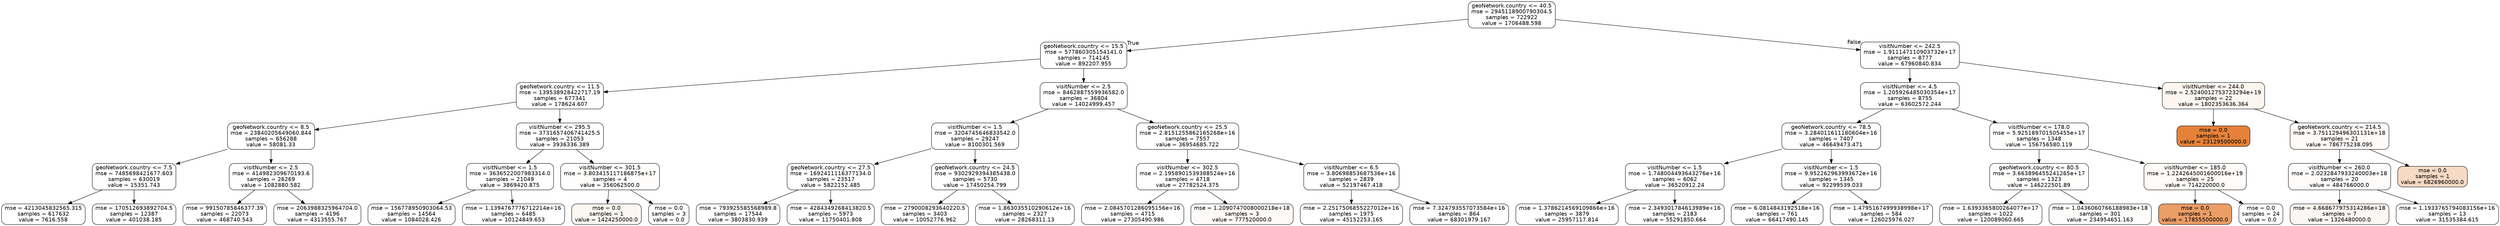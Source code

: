digraph Tree {
node [shape=box, style="filled, rounded", color="black", fontname=helvetica] ;
edge [fontname=helvetica] ;
0 [label="geoNetwork.country <= 40.5\nmse = 2945118900790304.5\nsamples = 722922\nvalue = 1706488.598", fillcolor="#e5813900"] ;
1 [label="geoNetwork.country <= 15.5\nmse = 577860305154141.0\nsamples = 714145\nvalue = 892207.955", fillcolor="#e5813900"] ;
0 -> 1 [labeldistance=2.5, labelangle=45, headlabel="True"] ;
2 [label="geoNetwork.country <= 11.5\nmse = 139538928422717.19\nsamples = 677341\nvalue = 178624.607", fillcolor="#e5813900"] ;
1 -> 2 ;
3 [label="geoNetwork.country <= 8.5\nmse = 23840205649060.844\nsamples = 656288\nvalue = 58081.33", fillcolor="#e5813900"] ;
2 -> 3 ;
4 [label="geoNetwork.country <= 7.5\nmse = 7485698421677.603\nsamples = 630019\nvalue = 15351.743", fillcolor="#e5813900"] ;
3 -> 4 ;
5 [label="mse = 4213045832565.315\nsamples = 617632\nvalue = 7616.558", fillcolor="#e5813900"] ;
4 -> 5 ;
6 [label="mse = 170512693892704.5\nsamples = 12387\nvalue = 401038.185", fillcolor="#e5813900"] ;
4 -> 6 ;
7 [label="visitNumber <= 2.5\nmse = 414982309670193.6\nsamples = 26269\nvalue = 1082880.582", fillcolor="#e5813900"] ;
3 -> 7 ;
8 [label="mse = 99150785846377.39\nsamples = 22073\nvalue = 468740.543", fillcolor="#e5813900"] ;
7 -> 8 ;
9 [label="mse = 2063988325964704.0\nsamples = 4196\nvalue = 4313555.767", fillcolor="#e5813900"] ;
7 -> 9 ;
10 [label="visitNumber <= 295.5\nmse = 3731657406741425.5\nsamples = 21053\nvalue = 3936336.389", fillcolor="#e5813900"] ;
2 -> 10 ;
11 [label="visitNumber <= 1.5\nmse = 3636522007983314.0\nsamples = 21049\nvalue = 3869420.875", fillcolor="#e5813900"] ;
10 -> 11 ;
12 [label="mse = 156778950903064.53\nsamples = 14564\nvalue = 1084028.426", fillcolor="#e5813900"] ;
11 -> 12 ;
13 [label="mse = 1.1394767776712214e+16\nsamples = 6485\nvalue = 10124849.653", fillcolor="#e5813900"] ;
11 -> 13 ;
14 [label="visitNumber <= 301.5\nmse = 3.803415117186875e+17\nsamples = 4\nvalue = 356062500.0", fillcolor="#e5813904"] ;
10 -> 14 ;
15 [label="mse = 0.0\nsamples = 1\nvalue = 1424250000.0", fillcolor="#e5813910"] ;
14 -> 15 ;
16 [label="mse = 0.0\nsamples = 3\nvalue = 0.0", fillcolor="#e5813900"] ;
14 -> 16 ;
17 [label="visitNumber <= 2.5\nmse = 8462887559936582.0\nsamples = 36804\nvalue = 14024999.457", fillcolor="#e5813900"] ;
1 -> 17 ;
18 [label="visitNumber <= 1.5\nmse = 3204745646833542.0\nsamples = 29247\nvalue = 8100301.569", fillcolor="#e5813900"] ;
17 -> 18 ;
19 [label="geoNetwork.country <= 27.5\nmse = 1692411116377134.0\nsamples = 23517\nvalue = 5822152.485", fillcolor="#e5813900"] ;
18 -> 19 ;
20 [label="mse = 793925585568989.8\nsamples = 17544\nvalue = 3803830.939", fillcolor="#e5813900"] ;
19 -> 20 ;
21 [label="mse = 4284349268413820.5\nsamples = 5973\nvalue = 11750401.808", fillcolor="#e5813900"] ;
19 -> 21 ;
22 [label="geoNetwork.country <= 24.5\nmse = 9302929394385438.0\nsamples = 5730\nvalue = 17450254.799", fillcolor="#e5813900"] ;
18 -> 22 ;
23 [label="mse = 2790008293640220.5\nsamples = 3403\nvalue = 10052776.962", fillcolor="#e5813900"] ;
22 -> 23 ;
24 [label="mse = 1.863035510290612e+16\nsamples = 2327\nvalue = 28268311.13", fillcolor="#e5813900"] ;
22 -> 24 ;
25 [label="geoNetwork.country <= 25.5\nmse = 2.8151255862165268e+16\nsamples = 7557\nvalue = 36954685.722", fillcolor="#e5813900"] ;
17 -> 25 ;
26 [label="visitNumber <= 302.5\nmse = 2.1958901539388524e+16\nsamples = 4718\nvalue = 27782524.375", fillcolor="#e5813900"] ;
25 -> 26 ;
27 [label="mse = 2.0845701286095156e+16\nsamples = 4715\nvalue = 27305490.986", fillcolor="#e5813900"] ;
26 -> 27 ;
28 [label="mse = 1.2090747008000218e+18\nsamples = 3\nvalue = 777520000.0", fillcolor="#e5813909"] ;
26 -> 28 ;
29 [label="visitNumber <= 6.5\nmse = 3.80698853687536e+16\nsamples = 2839\nvalue = 52197467.418", fillcolor="#e5813901"] ;
25 -> 29 ;
30 [label="mse = 2.2517506855227012e+16\nsamples = 1975\nvalue = 45152253.165", fillcolor="#e5813900"] ;
29 -> 30 ;
31 [label="mse = 7.324793557073584e+16\nsamples = 864\nvalue = 68301979.167", fillcolor="#e5813901"] ;
29 -> 31 ;
32 [label="visitNumber <= 242.5\nmse = 1.911147110903732e+17\nsamples = 8777\nvalue = 67960840.834", fillcolor="#e5813901"] ;
0 -> 32 [labeldistance=2.5, labelangle=-45, headlabel="False"] ;
33 [label="visitNumber <= 4.5\nmse = 1.205926485030354e+17\nsamples = 8755\nvalue = 63602572.244", fillcolor="#e5813901"] ;
32 -> 33 ;
34 [label="geoNetwork.country <= 78.5\nmse = 3.284011611180604e+16\nsamples = 7407\nvalue = 46649473.471", fillcolor="#e5813901"] ;
33 -> 34 ;
35 [label="visitNumber <= 1.5\nmse = 1.748004493643276e+16\nsamples = 6062\nvalue = 36520912.24", fillcolor="#e5813900"] ;
34 -> 35 ;
36 [label="mse = 1.3786214569109866e+16\nsamples = 3879\nvalue = 25957117.814", fillcolor="#e5813900"] ;
35 -> 36 ;
37 [label="mse = 2.349301784613989e+16\nsamples = 2183\nvalue = 55291850.664", fillcolor="#e5813901"] ;
35 -> 37 ;
38 [label="visitNumber <= 1.5\nmse = 9.952262963993672e+16\nsamples = 1345\nvalue = 92299539.033", fillcolor="#e5813901"] ;
34 -> 38 ;
39 [label="mse = 6.0814843192518e+16\nsamples = 761\nvalue = 66417490.145", fillcolor="#e5813901"] ;
38 -> 39 ;
40 [label="mse = 1.4795167499938998e+17\nsamples = 584\nvalue = 126025976.027", fillcolor="#e5813901"] ;
38 -> 40 ;
41 [label="visitNumber <= 178.0\nmse = 5.925189701505455e+17\nsamples = 1348\nvalue = 156756580.119", fillcolor="#e5813902"] ;
33 -> 41 ;
42 [label="geoNetwork.country <= 80.5\nmse = 3.663896455241265e+17\nsamples = 1323\nvalue = 146222501.89", fillcolor="#e5813902"] ;
41 -> 42 ;
43 [label="mse = 1.6393365800264077e+17\nsamples = 1022\nvalue = 120089060.665", fillcolor="#e5813901"] ;
42 -> 43 ;
44 [label="mse = 1.0436060766188983e+18\nsamples = 301\nvalue = 234954651.163", fillcolor="#e5813903"] ;
42 -> 44 ;
45 [label="visitNumber <= 185.0\nmse = 1.2242645001600016e+19\nsamples = 25\nvalue = 714220000.0", fillcolor="#e5813908"] ;
41 -> 45 ;
46 [label="mse = 0.0\nsamples = 1\nvalue = 17855500000.0", fillcolor="#e58139c5"] ;
45 -> 46 ;
47 [label="mse = 0.0\nsamples = 24\nvalue = 0.0", fillcolor="#e5813900"] ;
45 -> 47 ;
48 [label="visitNumber <= 244.0\nmse = 2.5240012753723294e+19\nsamples = 22\nvalue = 1802353636.364", fillcolor="#e5813914"] ;
32 -> 48 ;
49 [label="mse = 0.0\nsamples = 1\nvalue = 23129500000.0", fillcolor="#e58139ff"] ;
48 -> 49 ;
50 [label="geoNetwork.country <= 214.5\nmse = 3.751129496301131e+18\nsamples = 21\nvalue = 786775238.095", fillcolor="#e5813909"] ;
48 -> 50 ;
51 [label="visitNumber <= 260.0\nmse = 2.0232847933240003e+18\nsamples = 20\nvalue = 484766000.0", fillcolor="#e5813905"] ;
50 -> 51 ;
52 [label="mse = 4.668677975314286e+18\nsamples = 7\nvalue = 1326480000.0", fillcolor="#e581390f"] ;
51 -> 52 ;
53 [label="mse = 1.1933765794083156e+16\nsamples = 13\nvalue = 31535384.615", fillcolor="#e5813900"] ;
51 -> 53 ;
54 [label="mse = 0.0\nsamples = 1\nvalue = 6826960000.0", fillcolor="#e581394b"] ;
50 -> 54 ;
}